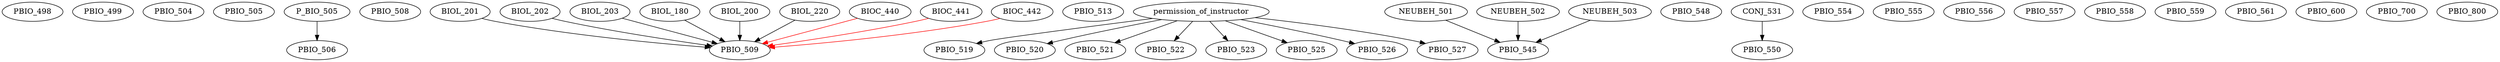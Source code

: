 digraph G {
    PBIO_498;
    PBIO_499;
    PBIO_504;
    PBIO_505;
    edge [color=black];
    P_BIO_505 -> PBIO_506;
    PBIO_508;
    edge [color=black];
    BIOL_201 -> PBIO_509;
    BIOL_202 -> PBIO_509;
    BIOL_203 -> PBIO_509;
    BIOL_180 -> PBIO_509;
    BIOL_200 -> PBIO_509;
    BIOL_220 -> PBIO_509;
    edge [color=red];
    BIOC_440 -> PBIO_509;
    BIOC_441 -> PBIO_509;
    BIOC_442 -> PBIO_509;
    PBIO_513;
    edge [color=black];
    permission_of_instructor -> PBIO_519;
    edge [color=black];
    permission_of_instructor -> PBIO_520;
    edge [color=black];
    permission_of_instructor -> PBIO_521;
    edge [color=black];
    permission_of_instructor -> PBIO_522;
    edge [color=black];
    permission_of_instructor -> PBIO_523;
    edge [color=black];
    permission_of_instructor -> PBIO_525;
    edge [color=black];
    permission_of_instructor -> PBIO_526;
    edge [color=black];
    permission_of_instructor -> PBIO_527;
    edge [color=black];
    NEUBEH_501 -> PBIO_545;
    NEUBEH_502 -> PBIO_545;
    NEUBEH_503 -> PBIO_545;
    PBIO_548;
    edge [color=black];
    CONJ_531 -> PBIO_550;
    PBIO_554;
    PBIO_555;
    PBIO_556;
    PBIO_557;
    PBIO_558;
    PBIO_559;
    PBIO_561;
    PBIO_600;
    PBIO_700;
    PBIO_800;
}
